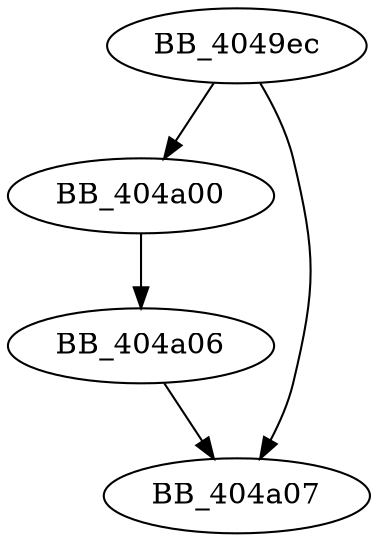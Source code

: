 DiGraph sub_4049EC{
BB_4049ec->BB_404a00
BB_4049ec->BB_404a07
BB_404a00->BB_404a06
BB_404a06->BB_404a07
}
